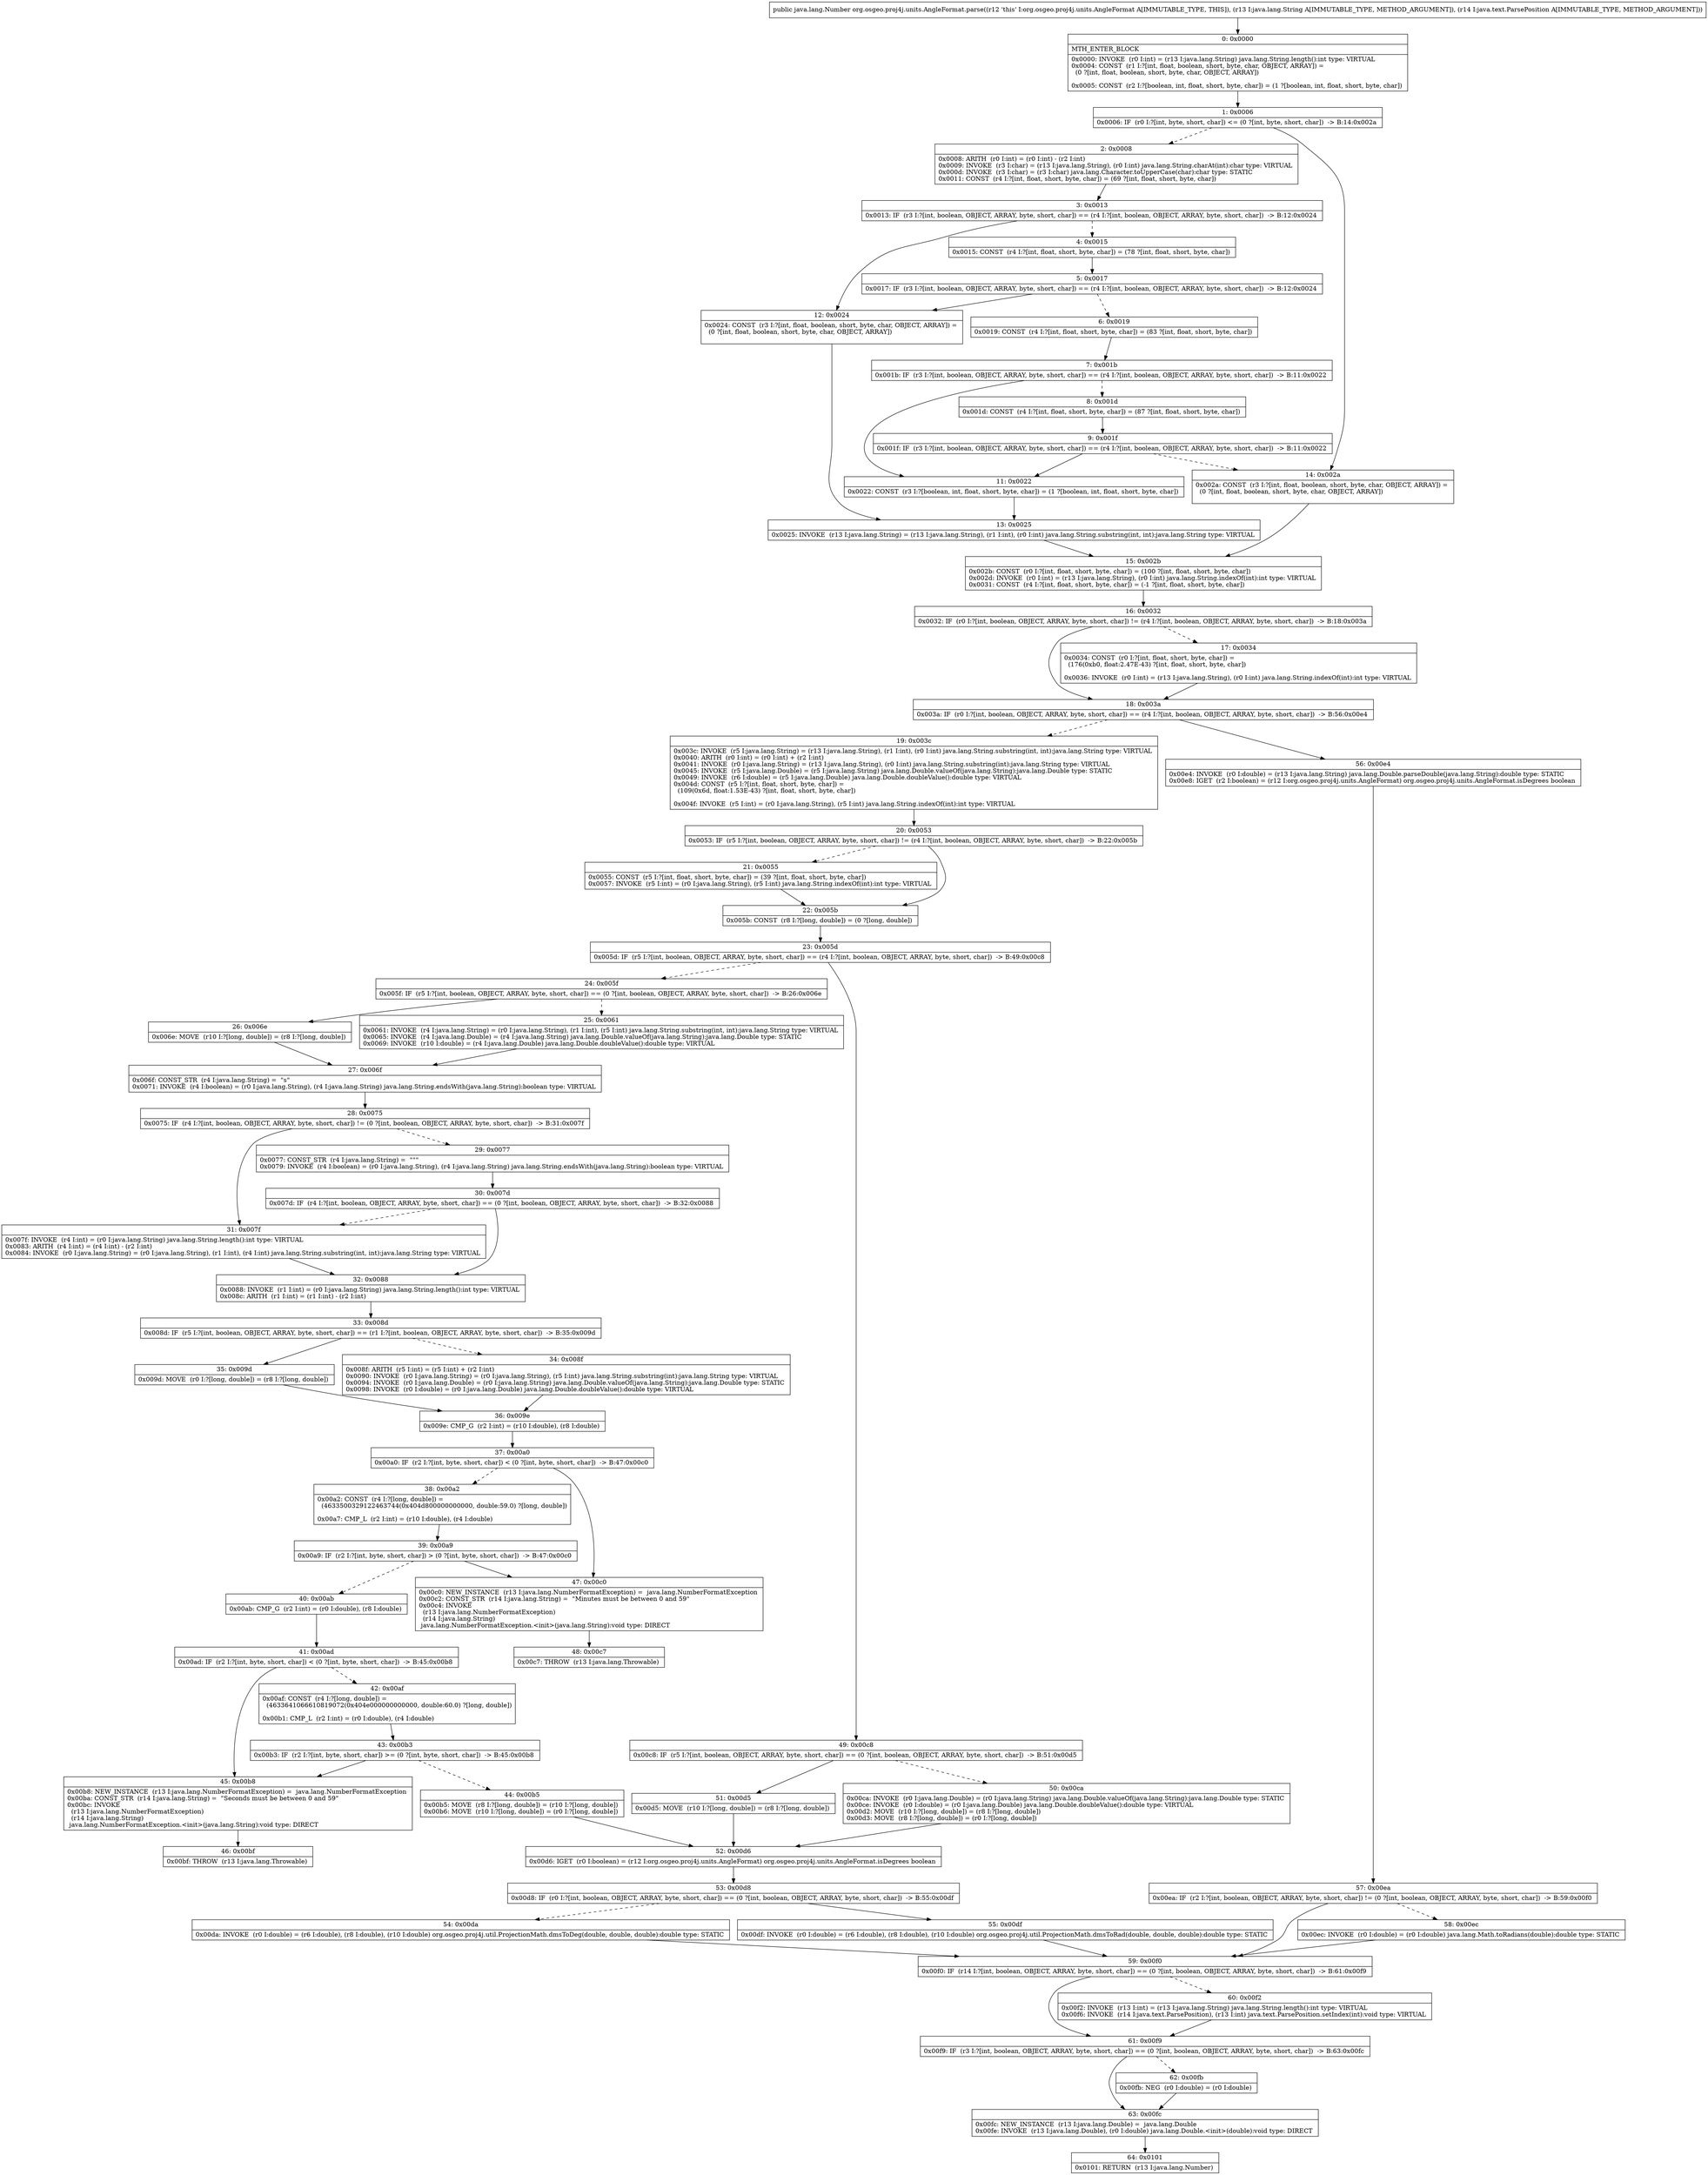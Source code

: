 digraph "CFG fororg.osgeo.proj4j.units.AngleFormat.parse(Ljava\/lang\/String;Ljava\/text\/ParsePosition;)Ljava\/lang\/Number;" {
Node_0 [shape=record,label="{0\:\ 0x0000|MTH_ENTER_BLOCK\l|0x0000: INVOKE  (r0 I:int) = (r13 I:java.lang.String) java.lang.String.length():int type: VIRTUAL \l0x0004: CONST  (r1 I:?[int, float, boolean, short, byte, char, OBJECT, ARRAY]) = \l  (0 ?[int, float, boolean, short, byte, char, OBJECT, ARRAY])\l \l0x0005: CONST  (r2 I:?[boolean, int, float, short, byte, char]) = (1 ?[boolean, int, float, short, byte, char]) \l}"];
Node_1 [shape=record,label="{1\:\ 0x0006|0x0006: IF  (r0 I:?[int, byte, short, char]) \<= (0 ?[int, byte, short, char])  \-\> B:14:0x002a \l}"];
Node_2 [shape=record,label="{2\:\ 0x0008|0x0008: ARITH  (r0 I:int) = (r0 I:int) \- (r2 I:int) \l0x0009: INVOKE  (r3 I:char) = (r13 I:java.lang.String), (r0 I:int) java.lang.String.charAt(int):char type: VIRTUAL \l0x000d: INVOKE  (r3 I:char) = (r3 I:char) java.lang.Character.toUpperCase(char):char type: STATIC \l0x0011: CONST  (r4 I:?[int, float, short, byte, char]) = (69 ?[int, float, short, byte, char]) \l}"];
Node_3 [shape=record,label="{3\:\ 0x0013|0x0013: IF  (r3 I:?[int, boolean, OBJECT, ARRAY, byte, short, char]) == (r4 I:?[int, boolean, OBJECT, ARRAY, byte, short, char])  \-\> B:12:0x0024 \l}"];
Node_4 [shape=record,label="{4\:\ 0x0015|0x0015: CONST  (r4 I:?[int, float, short, byte, char]) = (78 ?[int, float, short, byte, char]) \l}"];
Node_5 [shape=record,label="{5\:\ 0x0017|0x0017: IF  (r3 I:?[int, boolean, OBJECT, ARRAY, byte, short, char]) == (r4 I:?[int, boolean, OBJECT, ARRAY, byte, short, char])  \-\> B:12:0x0024 \l}"];
Node_6 [shape=record,label="{6\:\ 0x0019|0x0019: CONST  (r4 I:?[int, float, short, byte, char]) = (83 ?[int, float, short, byte, char]) \l}"];
Node_7 [shape=record,label="{7\:\ 0x001b|0x001b: IF  (r3 I:?[int, boolean, OBJECT, ARRAY, byte, short, char]) == (r4 I:?[int, boolean, OBJECT, ARRAY, byte, short, char])  \-\> B:11:0x0022 \l}"];
Node_8 [shape=record,label="{8\:\ 0x001d|0x001d: CONST  (r4 I:?[int, float, short, byte, char]) = (87 ?[int, float, short, byte, char]) \l}"];
Node_9 [shape=record,label="{9\:\ 0x001f|0x001f: IF  (r3 I:?[int, boolean, OBJECT, ARRAY, byte, short, char]) == (r4 I:?[int, boolean, OBJECT, ARRAY, byte, short, char])  \-\> B:11:0x0022 \l}"];
Node_11 [shape=record,label="{11\:\ 0x0022|0x0022: CONST  (r3 I:?[boolean, int, float, short, byte, char]) = (1 ?[boolean, int, float, short, byte, char]) \l}"];
Node_12 [shape=record,label="{12\:\ 0x0024|0x0024: CONST  (r3 I:?[int, float, boolean, short, byte, char, OBJECT, ARRAY]) = \l  (0 ?[int, float, boolean, short, byte, char, OBJECT, ARRAY])\l \l}"];
Node_13 [shape=record,label="{13\:\ 0x0025|0x0025: INVOKE  (r13 I:java.lang.String) = (r13 I:java.lang.String), (r1 I:int), (r0 I:int) java.lang.String.substring(int, int):java.lang.String type: VIRTUAL \l}"];
Node_14 [shape=record,label="{14\:\ 0x002a|0x002a: CONST  (r3 I:?[int, float, boolean, short, byte, char, OBJECT, ARRAY]) = \l  (0 ?[int, float, boolean, short, byte, char, OBJECT, ARRAY])\l \l}"];
Node_15 [shape=record,label="{15\:\ 0x002b|0x002b: CONST  (r0 I:?[int, float, short, byte, char]) = (100 ?[int, float, short, byte, char]) \l0x002d: INVOKE  (r0 I:int) = (r13 I:java.lang.String), (r0 I:int) java.lang.String.indexOf(int):int type: VIRTUAL \l0x0031: CONST  (r4 I:?[int, float, short, byte, char]) = (\-1 ?[int, float, short, byte, char]) \l}"];
Node_16 [shape=record,label="{16\:\ 0x0032|0x0032: IF  (r0 I:?[int, boolean, OBJECT, ARRAY, byte, short, char]) != (r4 I:?[int, boolean, OBJECT, ARRAY, byte, short, char])  \-\> B:18:0x003a \l}"];
Node_17 [shape=record,label="{17\:\ 0x0034|0x0034: CONST  (r0 I:?[int, float, short, byte, char]) = \l  (176(0xb0, float:2.47E\-43) ?[int, float, short, byte, char])\l \l0x0036: INVOKE  (r0 I:int) = (r13 I:java.lang.String), (r0 I:int) java.lang.String.indexOf(int):int type: VIRTUAL \l}"];
Node_18 [shape=record,label="{18\:\ 0x003a|0x003a: IF  (r0 I:?[int, boolean, OBJECT, ARRAY, byte, short, char]) == (r4 I:?[int, boolean, OBJECT, ARRAY, byte, short, char])  \-\> B:56:0x00e4 \l}"];
Node_19 [shape=record,label="{19\:\ 0x003c|0x003c: INVOKE  (r5 I:java.lang.String) = (r13 I:java.lang.String), (r1 I:int), (r0 I:int) java.lang.String.substring(int, int):java.lang.String type: VIRTUAL \l0x0040: ARITH  (r0 I:int) = (r0 I:int) + (r2 I:int) \l0x0041: INVOKE  (r0 I:java.lang.String) = (r13 I:java.lang.String), (r0 I:int) java.lang.String.substring(int):java.lang.String type: VIRTUAL \l0x0045: INVOKE  (r5 I:java.lang.Double) = (r5 I:java.lang.String) java.lang.Double.valueOf(java.lang.String):java.lang.Double type: STATIC \l0x0049: INVOKE  (r6 I:double) = (r5 I:java.lang.Double) java.lang.Double.doubleValue():double type: VIRTUAL \l0x004d: CONST  (r5 I:?[int, float, short, byte, char]) = \l  (109(0x6d, float:1.53E\-43) ?[int, float, short, byte, char])\l \l0x004f: INVOKE  (r5 I:int) = (r0 I:java.lang.String), (r5 I:int) java.lang.String.indexOf(int):int type: VIRTUAL \l}"];
Node_20 [shape=record,label="{20\:\ 0x0053|0x0053: IF  (r5 I:?[int, boolean, OBJECT, ARRAY, byte, short, char]) != (r4 I:?[int, boolean, OBJECT, ARRAY, byte, short, char])  \-\> B:22:0x005b \l}"];
Node_21 [shape=record,label="{21\:\ 0x0055|0x0055: CONST  (r5 I:?[int, float, short, byte, char]) = (39 ?[int, float, short, byte, char]) \l0x0057: INVOKE  (r5 I:int) = (r0 I:java.lang.String), (r5 I:int) java.lang.String.indexOf(int):int type: VIRTUAL \l}"];
Node_22 [shape=record,label="{22\:\ 0x005b|0x005b: CONST  (r8 I:?[long, double]) = (0 ?[long, double]) \l}"];
Node_23 [shape=record,label="{23\:\ 0x005d|0x005d: IF  (r5 I:?[int, boolean, OBJECT, ARRAY, byte, short, char]) == (r4 I:?[int, boolean, OBJECT, ARRAY, byte, short, char])  \-\> B:49:0x00c8 \l}"];
Node_24 [shape=record,label="{24\:\ 0x005f|0x005f: IF  (r5 I:?[int, boolean, OBJECT, ARRAY, byte, short, char]) == (0 ?[int, boolean, OBJECT, ARRAY, byte, short, char])  \-\> B:26:0x006e \l}"];
Node_25 [shape=record,label="{25\:\ 0x0061|0x0061: INVOKE  (r4 I:java.lang.String) = (r0 I:java.lang.String), (r1 I:int), (r5 I:int) java.lang.String.substring(int, int):java.lang.String type: VIRTUAL \l0x0065: INVOKE  (r4 I:java.lang.Double) = (r4 I:java.lang.String) java.lang.Double.valueOf(java.lang.String):java.lang.Double type: STATIC \l0x0069: INVOKE  (r10 I:double) = (r4 I:java.lang.Double) java.lang.Double.doubleValue():double type: VIRTUAL \l}"];
Node_26 [shape=record,label="{26\:\ 0x006e|0x006e: MOVE  (r10 I:?[long, double]) = (r8 I:?[long, double]) \l}"];
Node_27 [shape=record,label="{27\:\ 0x006f|0x006f: CONST_STR  (r4 I:java.lang.String) =  \"s\" \l0x0071: INVOKE  (r4 I:boolean) = (r0 I:java.lang.String), (r4 I:java.lang.String) java.lang.String.endsWith(java.lang.String):boolean type: VIRTUAL \l}"];
Node_28 [shape=record,label="{28\:\ 0x0075|0x0075: IF  (r4 I:?[int, boolean, OBJECT, ARRAY, byte, short, char]) != (0 ?[int, boolean, OBJECT, ARRAY, byte, short, char])  \-\> B:31:0x007f \l}"];
Node_29 [shape=record,label="{29\:\ 0x0077|0x0077: CONST_STR  (r4 I:java.lang.String) =  \"\"\" \l0x0079: INVOKE  (r4 I:boolean) = (r0 I:java.lang.String), (r4 I:java.lang.String) java.lang.String.endsWith(java.lang.String):boolean type: VIRTUAL \l}"];
Node_30 [shape=record,label="{30\:\ 0x007d|0x007d: IF  (r4 I:?[int, boolean, OBJECT, ARRAY, byte, short, char]) == (0 ?[int, boolean, OBJECT, ARRAY, byte, short, char])  \-\> B:32:0x0088 \l}"];
Node_31 [shape=record,label="{31\:\ 0x007f|0x007f: INVOKE  (r4 I:int) = (r0 I:java.lang.String) java.lang.String.length():int type: VIRTUAL \l0x0083: ARITH  (r4 I:int) = (r4 I:int) \- (r2 I:int) \l0x0084: INVOKE  (r0 I:java.lang.String) = (r0 I:java.lang.String), (r1 I:int), (r4 I:int) java.lang.String.substring(int, int):java.lang.String type: VIRTUAL \l}"];
Node_32 [shape=record,label="{32\:\ 0x0088|0x0088: INVOKE  (r1 I:int) = (r0 I:java.lang.String) java.lang.String.length():int type: VIRTUAL \l0x008c: ARITH  (r1 I:int) = (r1 I:int) \- (r2 I:int) \l}"];
Node_33 [shape=record,label="{33\:\ 0x008d|0x008d: IF  (r5 I:?[int, boolean, OBJECT, ARRAY, byte, short, char]) == (r1 I:?[int, boolean, OBJECT, ARRAY, byte, short, char])  \-\> B:35:0x009d \l}"];
Node_34 [shape=record,label="{34\:\ 0x008f|0x008f: ARITH  (r5 I:int) = (r5 I:int) + (r2 I:int) \l0x0090: INVOKE  (r0 I:java.lang.String) = (r0 I:java.lang.String), (r5 I:int) java.lang.String.substring(int):java.lang.String type: VIRTUAL \l0x0094: INVOKE  (r0 I:java.lang.Double) = (r0 I:java.lang.String) java.lang.Double.valueOf(java.lang.String):java.lang.Double type: STATIC \l0x0098: INVOKE  (r0 I:double) = (r0 I:java.lang.Double) java.lang.Double.doubleValue():double type: VIRTUAL \l}"];
Node_35 [shape=record,label="{35\:\ 0x009d|0x009d: MOVE  (r0 I:?[long, double]) = (r8 I:?[long, double]) \l}"];
Node_36 [shape=record,label="{36\:\ 0x009e|0x009e: CMP_G  (r2 I:int) = (r10 I:double), (r8 I:double) \l}"];
Node_37 [shape=record,label="{37\:\ 0x00a0|0x00a0: IF  (r2 I:?[int, byte, short, char]) \< (0 ?[int, byte, short, char])  \-\> B:47:0x00c0 \l}"];
Node_38 [shape=record,label="{38\:\ 0x00a2|0x00a2: CONST  (r4 I:?[long, double]) = \l  (4633500329122463744(0x404d800000000000, double:59.0) ?[long, double])\l \l0x00a7: CMP_L  (r2 I:int) = (r10 I:double), (r4 I:double) \l}"];
Node_39 [shape=record,label="{39\:\ 0x00a9|0x00a9: IF  (r2 I:?[int, byte, short, char]) \> (0 ?[int, byte, short, char])  \-\> B:47:0x00c0 \l}"];
Node_40 [shape=record,label="{40\:\ 0x00ab|0x00ab: CMP_G  (r2 I:int) = (r0 I:double), (r8 I:double) \l}"];
Node_41 [shape=record,label="{41\:\ 0x00ad|0x00ad: IF  (r2 I:?[int, byte, short, char]) \< (0 ?[int, byte, short, char])  \-\> B:45:0x00b8 \l}"];
Node_42 [shape=record,label="{42\:\ 0x00af|0x00af: CONST  (r4 I:?[long, double]) = \l  (4633641066610819072(0x404e000000000000, double:60.0) ?[long, double])\l \l0x00b1: CMP_L  (r2 I:int) = (r0 I:double), (r4 I:double) \l}"];
Node_43 [shape=record,label="{43\:\ 0x00b3|0x00b3: IF  (r2 I:?[int, byte, short, char]) \>= (0 ?[int, byte, short, char])  \-\> B:45:0x00b8 \l}"];
Node_44 [shape=record,label="{44\:\ 0x00b5|0x00b5: MOVE  (r8 I:?[long, double]) = (r10 I:?[long, double]) \l0x00b6: MOVE  (r10 I:?[long, double]) = (r0 I:?[long, double]) \l}"];
Node_45 [shape=record,label="{45\:\ 0x00b8|0x00b8: NEW_INSTANCE  (r13 I:java.lang.NumberFormatException) =  java.lang.NumberFormatException \l0x00ba: CONST_STR  (r14 I:java.lang.String) =  \"Seconds must be between 0 and 59\" \l0x00bc: INVOKE  \l  (r13 I:java.lang.NumberFormatException)\l  (r14 I:java.lang.String)\l java.lang.NumberFormatException.\<init\>(java.lang.String):void type: DIRECT \l}"];
Node_46 [shape=record,label="{46\:\ 0x00bf|0x00bf: THROW  (r13 I:java.lang.Throwable) \l}"];
Node_47 [shape=record,label="{47\:\ 0x00c0|0x00c0: NEW_INSTANCE  (r13 I:java.lang.NumberFormatException) =  java.lang.NumberFormatException \l0x00c2: CONST_STR  (r14 I:java.lang.String) =  \"Minutes must be between 0 and 59\" \l0x00c4: INVOKE  \l  (r13 I:java.lang.NumberFormatException)\l  (r14 I:java.lang.String)\l java.lang.NumberFormatException.\<init\>(java.lang.String):void type: DIRECT \l}"];
Node_48 [shape=record,label="{48\:\ 0x00c7|0x00c7: THROW  (r13 I:java.lang.Throwable) \l}"];
Node_49 [shape=record,label="{49\:\ 0x00c8|0x00c8: IF  (r5 I:?[int, boolean, OBJECT, ARRAY, byte, short, char]) == (0 ?[int, boolean, OBJECT, ARRAY, byte, short, char])  \-\> B:51:0x00d5 \l}"];
Node_50 [shape=record,label="{50\:\ 0x00ca|0x00ca: INVOKE  (r0 I:java.lang.Double) = (r0 I:java.lang.String) java.lang.Double.valueOf(java.lang.String):java.lang.Double type: STATIC \l0x00ce: INVOKE  (r0 I:double) = (r0 I:java.lang.Double) java.lang.Double.doubleValue():double type: VIRTUAL \l0x00d2: MOVE  (r10 I:?[long, double]) = (r8 I:?[long, double]) \l0x00d3: MOVE  (r8 I:?[long, double]) = (r0 I:?[long, double]) \l}"];
Node_51 [shape=record,label="{51\:\ 0x00d5|0x00d5: MOVE  (r10 I:?[long, double]) = (r8 I:?[long, double]) \l}"];
Node_52 [shape=record,label="{52\:\ 0x00d6|0x00d6: IGET  (r0 I:boolean) = (r12 I:org.osgeo.proj4j.units.AngleFormat) org.osgeo.proj4j.units.AngleFormat.isDegrees boolean \l}"];
Node_53 [shape=record,label="{53\:\ 0x00d8|0x00d8: IF  (r0 I:?[int, boolean, OBJECT, ARRAY, byte, short, char]) == (0 ?[int, boolean, OBJECT, ARRAY, byte, short, char])  \-\> B:55:0x00df \l}"];
Node_54 [shape=record,label="{54\:\ 0x00da|0x00da: INVOKE  (r0 I:double) = (r6 I:double), (r8 I:double), (r10 I:double) org.osgeo.proj4j.util.ProjectionMath.dmsToDeg(double, double, double):double type: STATIC \l}"];
Node_55 [shape=record,label="{55\:\ 0x00df|0x00df: INVOKE  (r0 I:double) = (r6 I:double), (r8 I:double), (r10 I:double) org.osgeo.proj4j.util.ProjectionMath.dmsToRad(double, double, double):double type: STATIC \l}"];
Node_56 [shape=record,label="{56\:\ 0x00e4|0x00e4: INVOKE  (r0 I:double) = (r13 I:java.lang.String) java.lang.Double.parseDouble(java.lang.String):double type: STATIC \l0x00e8: IGET  (r2 I:boolean) = (r12 I:org.osgeo.proj4j.units.AngleFormat) org.osgeo.proj4j.units.AngleFormat.isDegrees boolean \l}"];
Node_57 [shape=record,label="{57\:\ 0x00ea|0x00ea: IF  (r2 I:?[int, boolean, OBJECT, ARRAY, byte, short, char]) != (0 ?[int, boolean, OBJECT, ARRAY, byte, short, char])  \-\> B:59:0x00f0 \l}"];
Node_58 [shape=record,label="{58\:\ 0x00ec|0x00ec: INVOKE  (r0 I:double) = (r0 I:double) java.lang.Math.toRadians(double):double type: STATIC \l}"];
Node_59 [shape=record,label="{59\:\ 0x00f0|0x00f0: IF  (r14 I:?[int, boolean, OBJECT, ARRAY, byte, short, char]) == (0 ?[int, boolean, OBJECT, ARRAY, byte, short, char])  \-\> B:61:0x00f9 \l}"];
Node_60 [shape=record,label="{60\:\ 0x00f2|0x00f2: INVOKE  (r13 I:int) = (r13 I:java.lang.String) java.lang.String.length():int type: VIRTUAL \l0x00f6: INVOKE  (r14 I:java.text.ParsePosition), (r13 I:int) java.text.ParsePosition.setIndex(int):void type: VIRTUAL \l}"];
Node_61 [shape=record,label="{61\:\ 0x00f9|0x00f9: IF  (r3 I:?[int, boolean, OBJECT, ARRAY, byte, short, char]) == (0 ?[int, boolean, OBJECT, ARRAY, byte, short, char])  \-\> B:63:0x00fc \l}"];
Node_62 [shape=record,label="{62\:\ 0x00fb|0x00fb: NEG  (r0 I:double) = (r0 I:double) \l}"];
Node_63 [shape=record,label="{63\:\ 0x00fc|0x00fc: NEW_INSTANCE  (r13 I:java.lang.Double) =  java.lang.Double \l0x00fe: INVOKE  (r13 I:java.lang.Double), (r0 I:double) java.lang.Double.\<init\>(double):void type: DIRECT \l}"];
Node_64 [shape=record,label="{64\:\ 0x0101|0x0101: RETURN  (r13 I:java.lang.Number) \l}"];
MethodNode[shape=record,label="{public java.lang.Number org.osgeo.proj4j.units.AngleFormat.parse((r12 'this' I:org.osgeo.proj4j.units.AngleFormat A[IMMUTABLE_TYPE, THIS]), (r13 I:java.lang.String A[IMMUTABLE_TYPE, METHOD_ARGUMENT]), (r14 I:java.text.ParsePosition A[IMMUTABLE_TYPE, METHOD_ARGUMENT])) }"];
MethodNode -> Node_0;
Node_0 -> Node_1;
Node_1 -> Node_2[style=dashed];
Node_1 -> Node_14;
Node_2 -> Node_3;
Node_3 -> Node_4[style=dashed];
Node_3 -> Node_12;
Node_4 -> Node_5;
Node_5 -> Node_6[style=dashed];
Node_5 -> Node_12;
Node_6 -> Node_7;
Node_7 -> Node_8[style=dashed];
Node_7 -> Node_11;
Node_8 -> Node_9;
Node_9 -> Node_11;
Node_9 -> Node_14[style=dashed];
Node_11 -> Node_13;
Node_12 -> Node_13;
Node_13 -> Node_15;
Node_14 -> Node_15;
Node_15 -> Node_16;
Node_16 -> Node_17[style=dashed];
Node_16 -> Node_18;
Node_17 -> Node_18;
Node_18 -> Node_19[style=dashed];
Node_18 -> Node_56;
Node_19 -> Node_20;
Node_20 -> Node_21[style=dashed];
Node_20 -> Node_22;
Node_21 -> Node_22;
Node_22 -> Node_23;
Node_23 -> Node_24[style=dashed];
Node_23 -> Node_49;
Node_24 -> Node_25[style=dashed];
Node_24 -> Node_26;
Node_25 -> Node_27;
Node_26 -> Node_27;
Node_27 -> Node_28;
Node_28 -> Node_29[style=dashed];
Node_28 -> Node_31;
Node_29 -> Node_30;
Node_30 -> Node_31[style=dashed];
Node_30 -> Node_32;
Node_31 -> Node_32;
Node_32 -> Node_33;
Node_33 -> Node_34[style=dashed];
Node_33 -> Node_35;
Node_34 -> Node_36;
Node_35 -> Node_36;
Node_36 -> Node_37;
Node_37 -> Node_38[style=dashed];
Node_37 -> Node_47;
Node_38 -> Node_39;
Node_39 -> Node_40[style=dashed];
Node_39 -> Node_47;
Node_40 -> Node_41;
Node_41 -> Node_42[style=dashed];
Node_41 -> Node_45;
Node_42 -> Node_43;
Node_43 -> Node_44[style=dashed];
Node_43 -> Node_45;
Node_44 -> Node_52;
Node_45 -> Node_46;
Node_47 -> Node_48;
Node_49 -> Node_50[style=dashed];
Node_49 -> Node_51;
Node_50 -> Node_52;
Node_51 -> Node_52;
Node_52 -> Node_53;
Node_53 -> Node_54[style=dashed];
Node_53 -> Node_55;
Node_54 -> Node_59;
Node_55 -> Node_59;
Node_56 -> Node_57;
Node_57 -> Node_58[style=dashed];
Node_57 -> Node_59;
Node_58 -> Node_59;
Node_59 -> Node_60[style=dashed];
Node_59 -> Node_61;
Node_60 -> Node_61;
Node_61 -> Node_62[style=dashed];
Node_61 -> Node_63;
Node_62 -> Node_63;
Node_63 -> Node_64;
}

